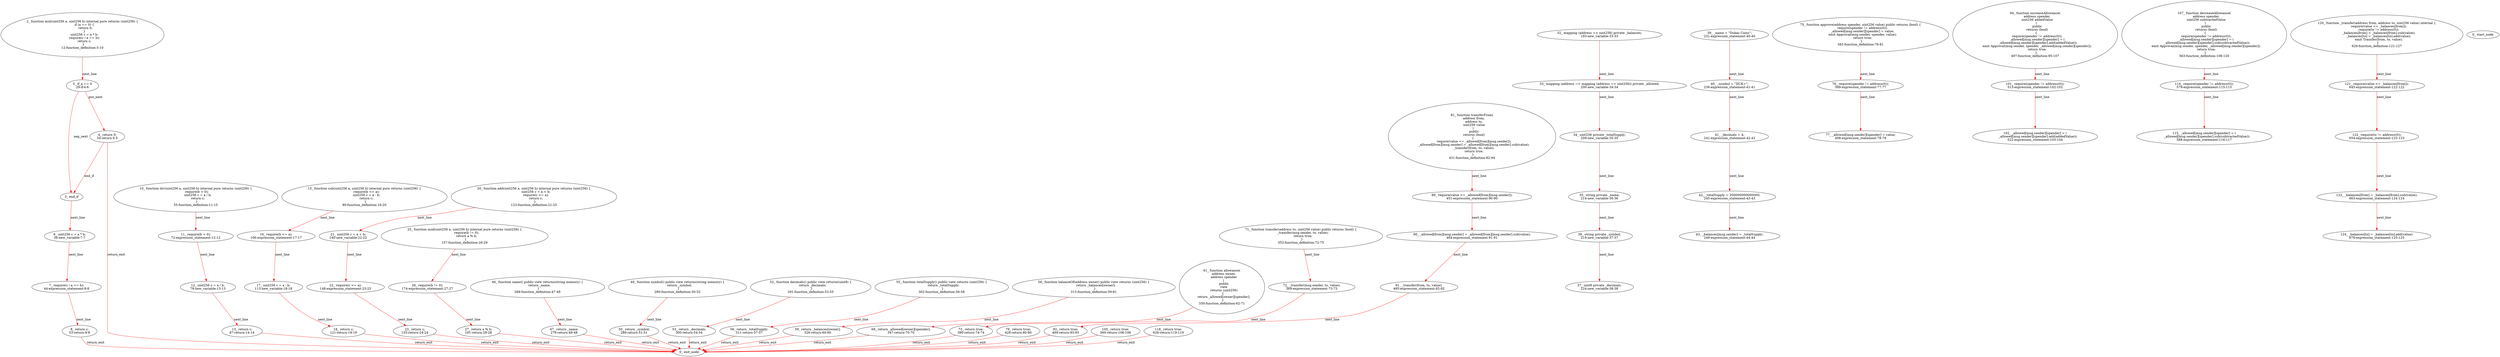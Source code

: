 digraph  {
12 [label="2_ function mul(uint256 a, uint256 b) internal pure returns (uint256) {\n    if (a == 0) {\n      return 0;\n    }\n    uint256 c = a * b;\n    require(c / a == b);\n    return c;\n  }\n12-function_definition-3-10", method="mul(uint256 a,uint256 b)", type_label=function_definition];
29 [label="3_ if_a == 0\n29-if-4-6", method="mul(uint256 a,uint256 b)", type_label=if];
749 [label="3_ end_if", method="mul(uint256 a,uint256 b)", type_label=end_if];
34 [label="4_ return 0;\n34-return-5-5", method="mul(uint256 a,uint256 b)", type_label=return];
36 [label="6_ uint256 c = a * b;\n36-new_variable-7-7", method="mul(uint256 a,uint256 b)", type_label=new_variable];
44 [label="7_ require(c / a == b);\n44-expression_statement-8-8", method="mul(uint256 a,uint256 b)", type_label=expression_statement];
53 [label="8_ return c;\n53-return-9-9", method="mul(uint256 a,uint256 b)", type_label=return];
55 [label="10_ function div(uint256 a, uint256 b) internal pure returns (uint256) {\n    require(b > 0);  \n    uint256 c = a / b;\n    return c;\n  }\n55-function_definition-11-15", method="div(uint256 a,uint256 b)", type_label=function_definition];
72 [label="11_ require(b > 0);\n72-expression_statement-12-12", method="div(uint256 a,uint256 b)", type_label=expression_statement];
79 [label="12_ uint256 c = a / b;\n79-new_variable-13-13", method="div(uint256 a,uint256 b)", type_label=new_variable];
87 [label="13_ return c;\n87-return-14-14", method="div(uint256 a,uint256 b)", type_label=return];
89 [label="15_ function sub(uint256 a, uint256 b) internal pure returns (uint256) {\n    require(b <= a);\n    uint256 c = a - b;\n    return c;\n  }\n89-function_definition-16-20", method="sub(uint256 a,uint256 b)", type_label=function_definition];
106 [label="16_ require(b <= a);\n106-expression_statement-17-17", method="sub(uint256 a,uint256 b)", type_label=expression_statement];
113 [label="17_ uint256 c = a - b;\n113-new_variable-18-18", method="sub(uint256 a,uint256 b)", type_label=new_variable];
121 [label="18_ return c;\n121-return-19-19", method="sub(uint256 a,uint256 b)", type_label=return];
123 [label="20_ function add(uint256 a, uint256 b) internal pure returns (uint256) {\n    uint256 c = a + b;\n    require(c >= a);\n    return c;\n  }\n123-function_definition-21-25", method="add(uint256 a,uint256 b)", type_label=function_definition];
140 [label="21_ uint256 c = a + b;\n140-new_variable-22-22", method="add(uint256 a,uint256 b)", type_label=new_variable];
148 [label="22_ require(c >= a);\n148-expression_statement-23-23", method="add(uint256 a,uint256 b)", type_label=expression_statement];
155 [label="23_ return c;\n155-return-24-24", method="add(uint256 a,uint256 b)", type_label=return];
157 [label="25_ function mod(uint256 a, uint256 b) internal pure returns (uint256) {\n    require(b != 0);\n    return a % b;\n  }\n157-function_definition-26-29", method="mod(uint256 a,uint256 b)", type_label=function_definition];
174 [label="26_ require(b != 0);\n174-expression_statement-27-27", method="mod(uint256 a,uint256 b)", type_label=expression_statement];
181 [label="27_ return a % b;\n181-return-28-28", method="mod(uint256 a,uint256 b)", type_label=return];
193 [label="32_ mapping (address => uint256) private _balances;\n193-new_variable-33-33", method="", type_label=new_variable];
200 [label="33_ mapping (address => mapping (address => uint256)) private _allowed;\n200-new_variable-34-34", method="", type_label=new_variable];
209 [label="34_ uint256 private _totalSupply;\n209-new_variable-35-35", method="", type_label=new_variable];
214 [label="35_ string private _name;\n214-new_variable-36-36", method="", type_label=new_variable];
219 [label="36_ string private _symbol;\n219-new_variable-37-37", method="", type_label=new_variable];
224 [label="37_ uint8 private _decimals;\n224-new_variable-38-38", method="", type_label=new_variable];
231 [label="39_ _name = \"Dukas Coins\";\n231-expression_statement-40-40", method="", type_label=expression_statement];
236 [label="40_ _symbol = \"DUK+\";\n236-expression_statement-41-41", method="", type_label=expression_statement];
241 [label="41_ _decimals = 4;\n241-expression_statement-42-42", method="", type_label=expression_statement];
245 [label="42_ _totalSupply = 200000000000000;\n245-expression_statement-43-43", method="", type_label=expression_statement];
249 [label="43_ _balances[msg.sender] = _totalSupply;\n249-expression_statement-44-44", method="", type_label=expression_statement];
269 [label="46_ function name() public view returns(string memory) {\n    return _name;\n  }\n269-function_definition-47-49", method="name()", type_label=function_definition];
278 [label="47_ return _name;\n278-return-48-48", method="name()", type_label=return];
280 [label="49_ function symbol() public view returns(string memory) {\n    return _symbol;\n  }\n280-function_definition-50-52", method="symbol()", type_label=function_definition];
289 [label="50_ return _symbol;\n289-return-51-51", method="symbol()", type_label=return];
291 [label="52_ function decimals() public view returns(uint8) {\n    return _decimals;\n  }\n291-function_definition-53-55", method="decimals()", type_label=function_definition];
300 [label="53_ return _decimals;\n300-return-54-54", method="decimals()", type_label=return];
302 [label="55_ function totalSupply() public view returns (uint256) {\n    return _totalSupply;\n  }\n302-function_definition-56-58", method="totalSupply()", type_label=function_definition];
311 [label="56_ return _totalSupply;\n311-return-57-57", method="totalSupply()", type_label=return];
313 [label="58_ function balanceOf(address owner) public view returns (uint256) {\n    return _balances[owner];\n  }\n313-function_definition-59-61", method="balanceOf(address owner)", type_label=function_definition];
326 [label="59_ return _balances[owner];\n326-return-60-60", method="balanceOf(address owner)", type_label=return];
330 [label="61_ function allowance(\n    address owner,\n    address spender\n   )\n    public\n    view\n    returns (uint256)\n  {\n    return _allowed[owner][spender];\n  }\n330-function_definition-62-71", method="allowance(address owner,address spender)", type_label=function_definition];
347 [label="69_ return _allowed[owner][spender];\n347-return-70-70", method="allowance(address owner,address spender)", type_label=return];
353 [label="71_ function transfer(address to, uint256 value) public returns (bool) {\n    _transfer(msg.sender, to, value);\n    return true;\n  }\n353-function_definition-72-75", method="transfer(address to,uint256 value)", type_label=function_definition];
369 [label="72_ _transfer(msg.sender, to, value);\n369-expression_statement-73-73", method="transfer(address to,uint256 value)", type_label=expression_statement];
380 [label="73_ return true;\n380-return-74-74", method="transfer(address to,uint256 value)", type_label=return];
383 [label="75_ function approve(address spender, uint256 value) public returns (bool) {\n    require(spender != address(0));\n    _allowed[msg.sender][spender] = value;\n    emit Approval(msg.sender, spender, value);\n    return true;\n  }\n383-function_definition-76-81", method="approve(address spender,uint256 value)", type_label=function_definition];
399 [label="76_ require(spender != address(0));\n399-expression_statement-77-77", method="approve(address spender,uint256 value)", type_label=expression_statement];
408 [label="77_ _allowed[msg.sender][spender] = value;\n408-expression_statement-78-78", method="approve(address spender,uint256 value)", type_label=expression_statement];
428 [label="79_ return true;\n428-return-80-80", method="approve(address spender,uint256 value)", type_label=return];
431 [label="81_ function transferFrom(\n    address from,\n    address to,\n    uint256 value\n  )\n    public\n    returns (bool)\n  {\n    require(value <= _allowed[from][msg.sender]);\n    _allowed[from][msg.sender] = _allowed[from][msg.sender].sub(value);\n    _transfer(from, to, value);\n    return true;\n  }\n431-function_definition-82-94", method="transferFrom(address from,address to,uint256 value)", type_label=function_definition];
451 [label="89_ require(value <= _allowed[from][msg.sender]);\n451-expression_statement-90-90", method="transferFrom(address from,address to,uint256 value)", type_label=expression_statement];
464 [label="90_ _allowed[from][msg.sender] = _allowed[from][msg.sender].sub(value);\n464-expression_statement-91-91", method="transferFrom(address from,address to,uint256 value)", type_label=expression_statement];
485 [label="91_ _transfer(from, to, value);\n485-expression_statement-92-92", method="transferFrom(address from,address to,uint256 value)", type_label=expression_statement];
494 [label="92_ return true;\n494-return-93-93", method="transferFrom(address from,address to,uint256 value)", type_label=return];
497 [label="94_ function increaseAllowance(\n    address spender,\n    uint256 addedValue\n  )\n    public\n    returns (bool)\n  {\n    require(spender != address(0));\n    _allowed[msg.sender][spender] = (\n      _allowed[msg.sender][spender].add(addedValue));\n    emit Approval(msg.sender, spender, _allowed[msg.sender][spender]);\n    return true;\n  }\n497-function_definition-95-107", method="increaseAllowance(address spender,uint256 addedValue)", type_label=function_definition];
513 [label="101_ require(spender != address(0));\n513-expression_statement-102-102", method="increaseAllowance(address spender,uint256 addedValue)", type_label=expression_statement];
522 [label="102_ _allowed[msg.sender][spender] = (\n      _allowed[msg.sender][spender].add(addedValue));\n522-expression_statement-103-104", method="increaseAllowance(address spender,uint256 addedValue)", type_label=expression_statement];
560 [label="105_ return true;\n560-return-106-106", method="increaseAllowance(address spender,uint256 addedValue)", type_label=return];
563 [label="107_ function decreaseAllowance(\n    address spender,\n    uint256 subtractedValue\n  )\n    public\n    returns (bool)\n  {\n    require(spender != address(0));\n    _allowed[msg.sender][spender] = (\n      _allowed[msg.sender][spender].sub(subtractedValue));\n    emit Approval(msg.sender, spender, _allowed[msg.sender][spender]);\n    return true;\n  }\n563-function_definition-108-120", method="decreaseAllowance(address spender,uint256 subtractedValue)", type_label=function_definition];
579 [label="114_ require(spender != address(0));\n579-expression_statement-115-115", method="decreaseAllowance(address spender,uint256 subtractedValue)", type_label=expression_statement];
588 [label="115_ _allowed[msg.sender][spender] = (\n      _allowed[msg.sender][spender].sub(subtractedValue));\n588-expression_statement-116-117", method="decreaseAllowance(address spender,uint256 subtractedValue)", type_label=expression_statement];
626 [label="118_ return true;\n626-return-119-119", method="decreaseAllowance(address spender,uint256 subtractedValue)", type_label=return];
629 [label="120_ function _transfer(address from, address to, uint256 value) internal {\n    require(value <= _balances[from]);\n    require(to != address(0));\n    _balances[from] = _balances[from].sub(value);\n    _balances[to] = _balances[to].add(value);\n    emit Transfer(from, to, value);\n  }\n629-function_definition-121-127", method="_transfer(address from,address to,uint256 value)", type_label=function_definition];
645 [label="121_ require(value <= _balances[from]);\n645-expression_statement-122-122", method="_transfer(address from,address to,uint256 value)", type_label=expression_statement];
654 [label="122_ require(to != address(0));\n654-expression_statement-123-123", method="_transfer(address from,address to,uint256 value)", type_label=expression_statement];
663 [label="123_ _balances[from] = _balances[from].sub(value);\n663-expression_statement-124-124", method="_transfer(address from,address to,uint256 value)", type_label=expression_statement];
676 [label="124_ _balances[to] = _balances[to].add(value);\n676-expression_statement-125-125", method="_transfer(address from,address to,uint256 value)", type_label=expression_statement];
1 [label="0_ start_node", method="", type_label=start];
2 [label="0_ exit_node", method="", type_label=exit];
12 -> 29  [color=red, controlflow_type=next_line, edge_type=CFG_edge, key=0, label=next_line];
29 -> 34  [color=red, controlflow_type=pos_next, edge_type=CFG_edge, key=0, label=pos_next];
29 -> 749  [color=red, controlflow_type=neg_next, edge_type=CFG_edge, key=0, label=neg_next];
749 -> 36  [color=red, controlflow_type=next_line, edge_type=CFG_edge, key=0, label=next_line];
34 -> 749  [color=red, controlflow_type=end_if, edge_type=CFG_edge, key=0, label=end_if];
34 -> 2  [color=red, controlflow_type=return_exit, edge_type=CFG_edge, key=0, label=return_exit];
36 -> 44  [color=red, controlflow_type=next_line, edge_type=CFG_edge, key=0, label=next_line];
44 -> 53  [color=red, controlflow_type=next_line, edge_type=CFG_edge, key=0, label=next_line];
53 -> 2  [color=red, controlflow_type=return_exit, edge_type=CFG_edge, key=0, label=return_exit];
55 -> 72  [color=red, controlflow_type=next_line, edge_type=CFG_edge, key=0, label=next_line];
72 -> 79  [color=red, controlflow_type=next_line, edge_type=CFG_edge, key=0, label=next_line];
79 -> 87  [color=red, controlflow_type=next_line, edge_type=CFG_edge, key=0, label=next_line];
87 -> 2  [color=red, controlflow_type=return_exit, edge_type=CFG_edge, key=0, label=return_exit];
89 -> 106  [color=red, controlflow_type=next_line, edge_type=CFG_edge, key=0, label=next_line];
106 -> 113  [color=red, controlflow_type=next_line, edge_type=CFG_edge, key=0, label=next_line];
113 -> 121  [color=red, controlflow_type=next_line, edge_type=CFG_edge, key=0, label=next_line];
121 -> 2  [color=red, controlflow_type=return_exit, edge_type=CFG_edge, key=0, label=return_exit];
123 -> 140  [color=red, controlflow_type=next_line, edge_type=CFG_edge, key=0, label=next_line];
140 -> 148  [color=red, controlflow_type=next_line, edge_type=CFG_edge, key=0, label=next_line];
148 -> 155  [color=red, controlflow_type=next_line, edge_type=CFG_edge, key=0, label=next_line];
155 -> 2  [color=red, controlflow_type=return_exit, edge_type=CFG_edge, key=0, label=return_exit];
157 -> 174  [color=red, controlflow_type=next_line, edge_type=CFG_edge, key=0, label=next_line];
174 -> 181  [color=red, controlflow_type=next_line, edge_type=CFG_edge, key=0, label=next_line];
181 -> 2  [color=red, controlflow_type=return_exit, edge_type=CFG_edge, key=0, label=return_exit];
193 -> 200  [color=red, controlflow_type=next_line, edge_type=CFG_edge, key=0, label=next_line];
200 -> 209  [color=red, controlflow_type=next_line, edge_type=CFG_edge, key=0, label=next_line];
209 -> 214  [color=red, controlflow_type=next_line, edge_type=CFG_edge, key=0, label=next_line];
214 -> 219  [color=red, controlflow_type=next_line, edge_type=CFG_edge, key=0, label=next_line];
219 -> 224  [color=red, controlflow_type=next_line, edge_type=CFG_edge, key=0, label=next_line];
231 -> 236  [color=red, controlflow_type=next_line, edge_type=CFG_edge, key=0, label=next_line];
236 -> 241  [color=red, controlflow_type=next_line, edge_type=CFG_edge, key=0, label=next_line];
241 -> 245  [color=red, controlflow_type=next_line, edge_type=CFG_edge, key=0, label=next_line];
245 -> 249  [color=red, controlflow_type=next_line, edge_type=CFG_edge, key=0, label=next_line];
269 -> 278  [color=red, controlflow_type=next_line, edge_type=CFG_edge, key=0, label=next_line];
278 -> 2  [color=red, controlflow_type=return_exit, edge_type=CFG_edge, key=0, label=return_exit];
280 -> 289  [color=red, controlflow_type=next_line, edge_type=CFG_edge, key=0, label=next_line];
289 -> 2  [color=red, controlflow_type=return_exit, edge_type=CFG_edge, key=0, label=return_exit];
291 -> 300  [color=red, controlflow_type=next_line, edge_type=CFG_edge, key=0, label=next_line];
300 -> 2  [color=red, controlflow_type=return_exit, edge_type=CFG_edge, key=0, label=return_exit];
302 -> 311  [color=red, controlflow_type=next_line, edge_type=CFG_edge, key=0, label=next_line];
311 -> 2  [color=red, controlflow_type=return_exit, edge_type=CFG_edge, key=0, label=return_exit];
313 -> 326  [color=red, controlflow_type=next_line, edge_type=CFG_edge, key=0, label=next_line];
326 -> 2  [color=red, controlflow_type=return_exit, edge_type=CFG_edge, key=0, label=return_exit];
330 -> 347  [color=red, controlflow_type=next_line, edge_type=CFG_edge, key=0, label=next_line];
347 -> 2  [color=red, controlflow_type=return_exit, edge_type=CFG_edge, key=0, label=return_exit];
353 -> 369  [color=red, controlflow_type=next_line, edge_type=CFG_edge, key=0, label=next_line];
369 -> 380  [color=red, controlflow_type=next_line, edge_type=CFG_edge, key=0, label=next_line];
380 -> 2  [color=red, controlflow_type=return_exit, edge_type=CFG_edge, key=0, label=return_exit];
383 -> 399  [color=red, controlflow_type=next_line, edge_type=CFG_edge, key=0, label=next_line];
399 -> 408  [color=red, controlflow_type=next_line, edge_type=CFG_edge, key=0, label=next_line];
428 -> 2  [color=red, controlflow_type=return_exit, edge_type=CFG_edge, key=0, label=return_exit];
431 -> 451  [color=red, controlflow_type=next_line, edge_type=CFG_edge, key=0, label=next_line];
451 -> 464  [color=red, controlflow_type=next_line, edge_type=CFG_edge, key=0, label=next_line];
464 -> 485  [color=red, controlflow_type=next_line, edge_type=CFG_edge, key=0, label=next_line];
485 -> 494  [color=red, controlflow_type=next_line, edge_type=CFG_edge, key=0, label=next_line];
494 -> 2  [color=red, controlflow_type=return_exit, edge_type=CFG_edge, key=0, label=return_exit];
497 -> 513  [color=red, controlflow_type=next_line, edge_type=CFG_edge, key=0, label=next_line];
513 -> 522  [color=red, controlflow_type=next_line, edge_type=CFG_edge, key=0, label=next_line];
560 -> 2  [color=red, controlflow_type=return_exit, edge_type=CFG_edge, key=0, label=return_exit];
563 -> 579  [color=red, controlflow_type=next_line, edge_type=CFG_edge, key=0, label=next_line];
579 -> 588  [color=red, controlflow_type=next_line, edge_type=CFG_edge, key=0, label=next_line];
626 -> 2  [color=red, controlflow_type=return_exit, edge_type=CFG_edge, key=0, label=return_exit];
629 -> 645  [color=red, controlflow_type=next_line, edge_type=CFG_edge, key=0, label=next_line];
645 -> 654  [color=red, controlflow_type=next_line, edge_type=CFG_edge, key=0, label=next_line];
654 -> 663  [color=red, controlflow_type=next_line, edge_type=CFG_edge, key=0, label=next_line];
663 -> 676  [color=red, controlflow_type=next_line, edge_type=CFG_edge, key=0, label=next_line];
}
